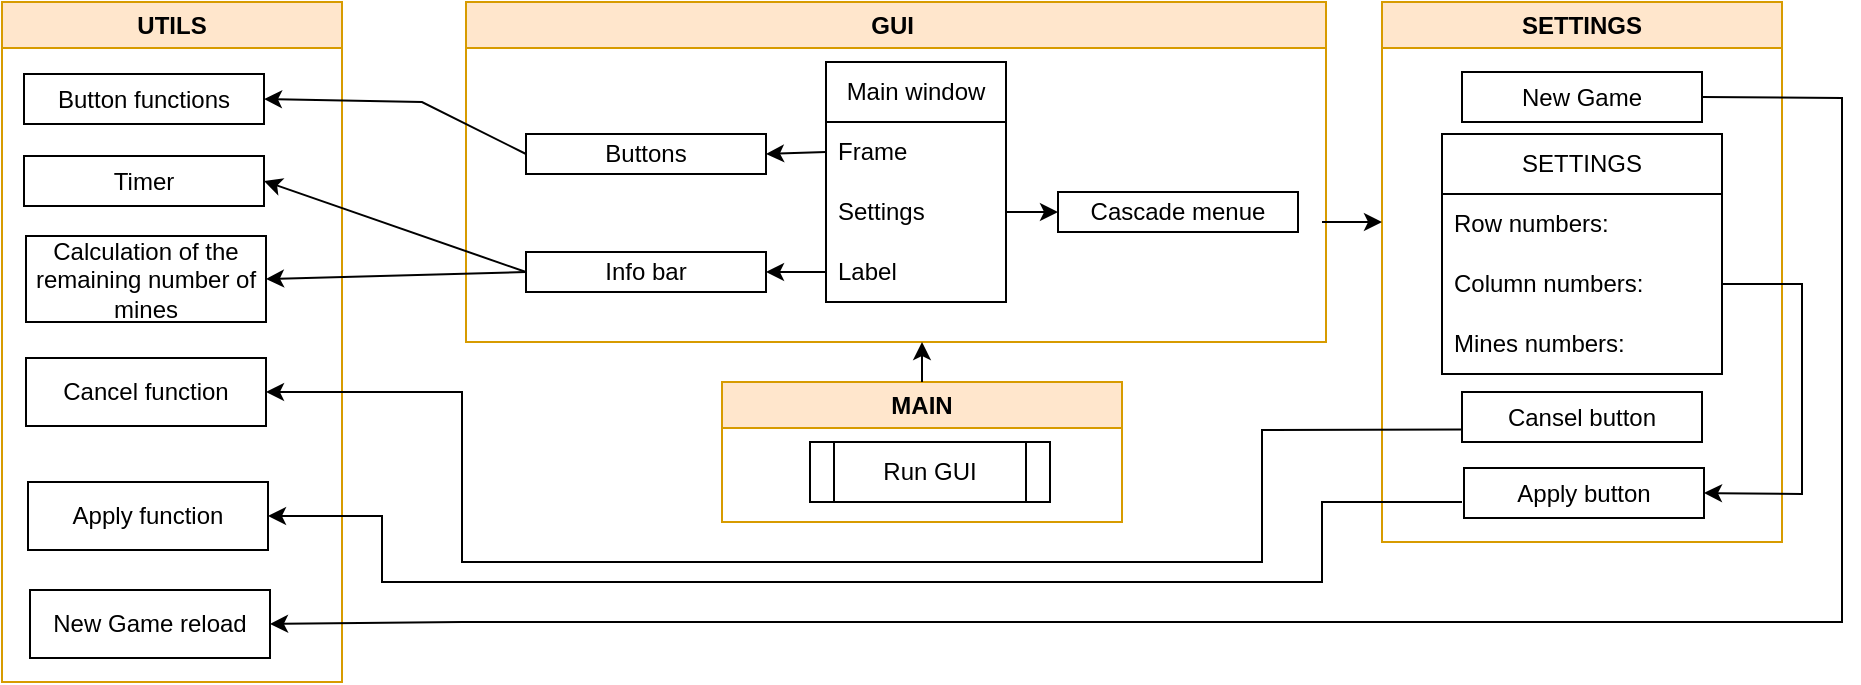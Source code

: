 <mxfile version="23.0.2" type="github">
  <diagram name="Страница — 1" id="tskPfccO-AcvPAsMoFmn">
    <mxGraphModel dx="830" dy="473" grid="1" gridSize="10" guides="1" tooltips="1" connect="1" arrows="1" fold="1" page="1" pageScale="1" pageWidth="827" pageHeight="1169" math="0" shadow="0">
      <root>
        <mxCell id="0" />
        <mxCell id="1" parent="0" />
        <mxCell id="zOaga0ohU-6Iq7fck2n8-3" value="GUI&amp;nbsp;" style="swimlane;whiteSpace=wrap;html=1;fillColor=#ffe6cc;strokeColor=#d79b00;" vertex="1" parent="1">
          <mxGeometry x="242" y="80" width="430" height="170" as="geometry">
            <mxRectangle x="320" y="80" width="70" height="30" as="alternateBounds" />
          </mxGeometry>
        </mxCell>
        <mxCell id="zOaga0ohU-6Iq7fck2n8-5" value="Main window" style="swimlane;fontStyle=0;childLayout=stackLayout;horizontal=1;startSize=30;horizontalStack=0;resizeParent=1;resizeParentMax=0;resizeLast=0;collapsible=1;marginBottom=0;whiteSpace=wrap;html=1;" vertex="1" parent="zOaga0ohU-6Iq7fck2n8-3">
          <mxGeometry x="180" y="30" width="90" height="120" as="geometry" />
        </mxCell>
        <mxCell id="zOaga0ohU-6Iq7fck2n8-6" value="Frame" style="text;strokeColor=none;fillColor=none;align=left;verticalAlign=middle;spacingLeft=4;spacingRight=4;overflow=hidden;points=[[0,0.5],[1,0.5]];portConstraint=eastwest;rotatable=0;whiteSpace=wrap;html=1;" vertex="1" parent="zOaga0ohU-6Iq7fck2n8-5">
          <mxGeometry y="30" width="90" height="30" as="geometry" />
        </mxCell>
        <mxCell id="zOaga0ohU-6Iq7fck2n8-7" value="Settings" style="text;strokeColor=none;fillColor=none;align=left;verticalAlign=middle;spacingLeft=4;spacingRight=4;overflow=hidden;points=[[0,0.5],[1,0.5]];portConstraint=eastwest;rotatable=0;whiteSpace=wrap;html=1;" vertex="1" parent="zOaga0ohU-6Iq7fck2n8-5">
          <mxGeometry y="60" width="90" height="30" as="geometry" />
        </mxCell>
        <mxCell id="zOaga0ohU-6Iq7fck2n8-8" value="Label" style="text;strokeColor=none;fillColor=none;align=left;verticalAlign=middle;spacingLeft=4;spacingRight=4;overflow=hidden;points=[[0,0.5],[1,0.5]];portConstraint=eastwest;rotatable=0;whiteSpace=wrap;html=1;" vertex="1" parent="zOaga0ohU-6Iq7fck2n8-5">
          <mxGeometry y="90" width="90" height="30" as="geometry" />
        </mxCell>
        <mxCell id="zOaga0ohU-6Iq7fck2n8-10" value="Buttons" style="rounded=0;whiteSpace=wrap;html=1;" vertex="1" parent="zOaga0ohU-6Iq7fck2n8-3">
          <mxGeometry x="30" y="66" width="120" height="20" as="geometry" />
        </mxCell>
        <mxCell id="zOaga0ohU-6Iq7fck2n8-11" value="Cascade menue" style="rounded=0;whiteSpace=wrap;html=1;" vertex="1" parent="zOaga0ohU-6Iq7fck2n8-3">
          <mxGeometry x="296" y="95" width="120" height="20" as="geometry" />
        </mxCell>
        <mxCell id="zOaga0ohU-6Iq7fck2n8-12" value="Info bar" style="rounded=0;whiteSpace=wrap;html=1;" vertex="1" parent="zOaga0ohU-6Iq7fck2n8-3">
          <mxGeometry x="30" y="125" width="120" height="20" as="geometry" />
        </mxCell>
        <mxCell id="zOaga0ohU-6Iq7fck2n8-15" value="" style="endArrow=classic;html=1;rounded=0;exitX=0;exitY=0.5;exitDx=0;exitDy=0;entryX=1;entryY=0.5;entryDx=0;entryDy=0;" edge="1" parent="zOaga0ohU-6Iq7fck2n8-3" source="zOaga0ohU-6Iq7fck2n8-6" target="zOaga0ohU-6Iq7fck2n8-10">
          <mxGeometry width="50" height="50" relative="1" as="geometry">
            <mxPoint x="100" y="210" as="sourcePoint" />
            <mxPoint x="130" y="75" as="targetPoint" />
          </mxGeometry>
        </mxCell>
        <mxCell id="zOaga0ohU-6Iq7fck2n8-16" value="" style="endArrow=classic;html=1;rounded=0;exitX=0;exitY=0.5;exitDx=0;exitDy=0;entryX=1;entryY=0.5;entryDx=0;entryDy=0;" edge="1" parent="zOaga0ohU-6Iq7fck2n8-3" source="zOaga0ohU-6Iq7fck2n8-8" target="zOaga0ohU-6Iq7fck2n8-12">
          <mxGeometry width="50" height="50" relative="1" as="geometry">
            <mxPoint x="100" y="210" as="sourcePoint" />
            <mxPoint x="150" y="160" as="targetPoint" />
          </mxGeometry>
        </mxCell>
        <mxCell id="zOaga0ohU-6Iq7fck2n8-17" value="" style="endArrow=classic;html=1;rounded=0;exitX=1;exitY=0.5;exitDx=0;exitDy=0;entryX=0;entryY=0.5;entryDx=0;entryDy=0;" edge="1" parent="zOaga0ohU-6Iq7fck2n8-3" source="zOaga0ohU-6Iq7fck2n8-7" target="zOaga0ohU-6Iq7fck2n8-11">
          <mxGeometry width="50" height="50" relative="1" as="geometry">
            <mxPoint x="148" y="210" as="sourcePoint" />
            <mxPoint x="198" y="160" as="targetPoint" />
          </mxGeometry>
        </mxCell>
        <mxCell id="zOaga0ohU-6Iq7fck2n8-18" value="MAIN" style="swimlane;whiteSpace=wrap;html=1;fillColor=#ffe6cc;strokeColor=#d79b00;" vertex="1" parent="1">
          <mxGeometry x="370" y="270" width="200" height="70" as="geometry" />
        </mxCell>
        <mxCell id="zOaga0ohU-6Iq7fck2n8-20" value="Run GUI" style="shape=process;whiteSpace=wrap;html=1;backgroundOutline=1;" vertex="1" parent="zOaga0ohU-6Iq7fck2n8-18">
          <mxGeometry x="44" y="30" width="120" height="30" as="geometry" />
        </mxCell>
        <mxCell id="zOaga0ohU-6Iq7fck2n8-21" value="" style="endArrow=classic;html=1;rounded=0;exitX=0.5;exitY=0;exitDx=0;exitDy=0;" edge="1" parent="1" source="zOaga0ohU-6Iq7fck2n8-18">
          <mxGeometry width="50" height="50" relative="1" as="geometry">
            <mxPoint x="390" y="290" as="sourcePoint" />
            <mxPoint x="470" y="250" as="targetPoint" />
          </mxGeometry>
        </mxCell>
        <mxCell id="zOaga0ohU-6Iq7fck2n8-22" value="UTILS" style="swimlane;whiteSpace=wrap;html=1;fillColor=#ffe6cc;strokeColor=#d79b00;" vertex="1" parent="1">
          <mxGeometry x="10" y="80" width="170" height="340" as="geometry" />
        </mxCell>
        <mxCell id="zOaga0ohU-6Iq7fck2n8-32" value="Button functions" style="rounded=0;whiteSpace=wrap;html=1;" vertex="1" parent="zOaga0ohU-6Iq7fck2n8-22">
          <mxGeometry x="11" y="36" width="120" height="25" as="geometry" />
        </mxCell>
        <mxCell id="zOaga0ohU-6Iq7fck2n8-51" value="New Game reload" style="rounded=0;whiteSpace=wrap;html=1;" vertex="1" parent="zOaga0ohU-6Iq7fck2n8-22">
          <mxGeometry x="14" y="294" width="120" height="34" as="geometry" />
        </mxCell>
        <mxCell id="zOaga0ohU-6Iq7fck2n8-52" value="Cancel function" style="rounded=0;whiteSpace=wrap;html=1;" vertex="1" parent="zOaga0ohU-6Iq7fck2n8-22">
          <mxGeometry x="12" y="178" width="120" height="34" as="geometry" />
        </mxCell>
        <mxCell id="zOaga0ohU-6Iq7fck2n8-54" value="Apply function" style="rounded=0;whiteSpace=wrap;html=1;" vertex="1" parent="zOaga0ohU-6Iq7fck2n8-22">
          <mxGeometry x="13" y="240" width="120" height="34" as="geometry" />
        </mxCell>
        <mxCell id="zOaga0ohU-6Iq7fck2n8-33" value="" style="endArrow=classic;html=1;rounded=0;entryX=1;entryY=0.5;entryDx=0;entryDy=0;exitX=0;exitY=0.5;exitDx=0;exitDy=0;" edge="1" parent="1" source="zOaga0ohU-6Iq7fck2n8-10" target="zOaga0ohU-6Iq7fck2n8-32">
          <mxGeometry width="50" height="50" relative="1" as="geometry">
            <mxPoint x="270" y="160" as="sourcePoint" />
            <mxPoint x="440" y="240" as="targetPoint" />
            <Array as="points">
              <mxPoint x="220" y="130" />
            </Array>
          </mxGeometry>
        </mxCell>
        <mxCell id="zOaga0ohU-6Iq7fck2n8-34" value="Timer" style="rounded=0;whiteSpace=wrap;html=1;" vertex="1" parent="1">
          <mxGeometry x="21" y="157" width="120" height="25" as="geometry" />
        </mxCell>
        <mxCell id="zOaga0ohU-6Iq7fck2n8-35" value="Calculation of the remaining number of mines" style="rounded=0;whiteSpace=wrap;html=1;" vertex="1" parent="1">
          <mxGeometry x="22" y="197" width="120" height="43" as="geometry" />
        </mxCell>
        <mxCell id="zOaga0ohU-6Iq7fck2n8-36" value="" style="endArrow=classic;html=1;rounded=0;entryX=1;entryY=0.5;entryDx=0;entryDy=0;exitX=0;exitY=0.5;exitDx=0;exitDy=0;" edge="1" parent="1" source="zOaga0ohU-6Iq7fck2n8-12" target="zOaga0ohU-6Iq7fck2n8-34">
          <mxGeometry width="50" height="50" relative="1" as="geometry">
            <mxPoint x="390" y="290" as="sourcePoint" />
            <mxPoint x="440" y="240" as="targetPoint" />
          </mxGeometry>
        </mxCell>
        <mxCell id="zOaga0ohU-6Iq7fck2n8-37" value="" style="endArrow=classic;html=1;rounded=0;entryX=1;entryY=0.5;entryDx=0;entryDy=0;exitX=0;exitY=0.5;exitDx=0;exitDy=0;" edge="1" parent="1" source="zOaga0ohU-6Iq7fck2n8-12" target="zOaga0ohU-6Iq7fck2n8-35">
          <mxGeometry width="50" height="50" relative="1" as="geometry">
            <mxPoint x="390" y="290" as="sourcePoint" />
            <mxPoint x="440" y="240" as="targetPoint" />
          </mxGeometry>
        </mxCell>
        <mxCell id="zOaga0ohU-6Iq7fck2n8-38" value="SETTINGS" style="swimlane;whiteSpace=wrap;html=1;fillColor=#ffe6cc;strokeColor=#d79b00;" vertex="1" parent="1">
          <mxGeometry x="700" y="80" width="200" height="270" as="geometry" />
        </mxCell>
        <mxCell id="zOaga0ohU-6Iq7fck2n8-40" value="New Game" style="rounded=0;whiteSpace=wrap;html=1;" vertex="1" parent="zOaga0ohU-6Iq7fck2n8-38">
          <mxGeometry x="40" y="35" width="120" height="25" as="geometry" />
        </mxCell>
        <mxCell id="zOaga0ohU-6Iq7fck2n8-41" value="SETTINGS" style="swimlane;fontStyle=0;childLayout=stackLayout;horizontal=1;startSize=30;horizontalStack=0;resizeParent=1;resizeParentMax=0;resizeLast=0;collapsible=1;marginBottom=0;whiteSpace=wrap;html=1;" vertex="1" parent="zOaga0ohU-6Iq7fck2n8-38">
          <mxGeometry x="30" y="66" width="140" height="120" as="geometry" />
        </mxCell>
        <mxCell id="zOaga0ohU-6Iq7fck2n8-42" value="Row numbers:" style="text;strokeColor=none;fillColor=none;align=left;verticalAlign=middle;spacingLeft=4;spacingRight=4;overflow=hidden;points=[[0,0.5],[1,0.5]];portConstraint=eastwest;rotatable=0;whiteSpace=wrap;html=1;" vertex="1" parent="zOaga0ohU-6Iq7fck2n8-41">
          <mxGeometry y="30" width="140" height="30" as="geometry" />
        </mxCell>
        <mxCell id="zOaga0ohU-6Iq7fck2n8-43" value="Column numbers:" style="text;strokeColor=none;fillColor=none;align=left;verticalAlign=middle;spacingLeft=4;spacingRight=4;overflow=hidden;points=[[0,0.5],[1,0.5]];portConstraint=eastwest;rotatable=0;whiteSpace=wrap;html=1;" vertex="1" parent="zOaga0ohU-6Iq7fck2n8-41">
          <mxGeometry y="60" width="140" height="30" as="geometry" />
        </mxCell>
        <mxCell id="zOaga0ohU-6Iq7fck2n8-44" value="Mines numbers:" style="text;strokeColor=none;fillColor=none;align=left;verticalAlign=middle;spacingLeft=4;spacingRight=4;overflow=hidden;points=[[0,0.5],[1,0.5]];portConstraint=eastwest;rotatable=0;whiteSpace=wrap;html=1;" vertex="1" parent="zOaga0ohU-6Iq7fck2n8-41">
          <mxGeometry y="90" width="140" height="30" as="geometry" />
        </mxCell>
        <mxCell id="zOaga0ohU-6Iq7fck2n8-48" value="Cansel button" style="rounded=0;whiteSpace=wrap;html=1;" vertex="1" parent="zOaga0ohU-6Iq7fck2n8-38">
          <mxGeometry x="40" y="195" width="120" height="25" as="geometry" />
        </mxCell>
        <mxCell id="zOaga0ohU-6Iq7fck2n8-46" value="" style="endArrow=classic;html=1;rounded=0;" edge="1" parent="1">
          <mxGeometry width="50" height="50" relative="1" as="geometry">
            <mxPoint x="670" y="190" as="sourcePoint" />
            <mxPoint x="700" y="190" as="targetPoint" />
          </mxGeometry>
        </mxCell>
        <mxCell id="zOaga0ohU-6Iq7fck2n8-49" value="Apply button" style="rounded=0;whiteSpace=wrap;html=1;" vertex="1" parent="1">
          <mxGeometry x="741" y="313" width="120" height="25" as="geometry" />
        </mxCell>
        <mxCell id="zOaga0ohU-6Iq7fck2n8-55" value="" style="endArrow=classic;html=1;rounded=0;exitX=1;exitY=0.5;exitDx=0;exitDy=0;entryX=1;entryY=0.5;entryDx=0;entryDy=0;" edge="1" parent="1" source="zOaga0ohU-6Iq7fck2n8-40" target="zOaga0ohU-6Iq7fck2n8-51">
          <mxGeometry width="50" height="50" relative="1" as="geometry">
            <mxPoint x="790" y="240" as="sourcePoint" />
            <mxPoint x="840" y="190" as="targetPoint" />
            <Array as="points">
              <mxPoint x="930" y="128" />
              <mxPoint x="930" y="390" />
              <mxPoint x="510" y="390" />
              <mxPoint x="240" y="390" />
            </Array>
          </mxGeometry>
        </mxCell>
        <mxCell id="zOaga0ohU-6Iq7fck2n8-56" value="" style="endArrow=classic;html=1;rounded=0;entryX=1;entryY=0.5;entryDx=0;entryDy=0;exitX=0;exitY=0.75;exitDx=0;exitDy=0;" edge="1" parent="1" source="zOaga0ohU-6Iq7fck2n8-48" target="zOaga0ohU-6Iq7fck2n8-52">
          <mxGeometry width="50" height="50" relative="1" as="geometry">
            <mxPoint x="850" y="288" as="sourcePoint" />
            <mxPoint x="680" y="300" as="targetPoint" />
            <Array as="points">
              <mxPoint x="640" y="294" />
              <mxPoint x="640" y="360" />
              <mxPoint x="240" y="360" />
              <mxPoint x="240" y="275" />
            </Array>
          </mxGeometry>
        </mxCell>
        <mxCell id="zOaga0ohU-6Iq7fck2n8-57" value="" style="endArrow=classic;html=1;rounded=0;entryX=1;entryY=0.5;entryDx=0;entryDy=0;" edge="1" parent="1" target="zOaga0ohU-6Iq7fck2n8-54">
          <mxGeometry width="50" height="50" relative="1" as="geometry">
            <mxPoint x="740" y="330" as="sourcePoint" />
            <mxPoint x="800" y="300" as="targetPoint" />
            <Array as="points">
              <mxPoint x="670" y="330" />
              <mxPoint x="670" y="370" />
              <mxPoint x="470" y="370" />
              <mxPoint x="200" y="370" />
              <mxPoint x="200" y="337" />
            </Array>
          </mxGeometry>
        </mxCell>
        <mxCell id="zOaga0ohU-6Iq7fck2n8-58" value="" style="endArrow=classic;html=1;rounded=0;exitX=1;exitY=0.5;exitDx=0;exitDy=0;entryX=1;entryY=0.5;entryDx=0;entryDy=0;" edge="1" parent="1" source="zOaga0ohU-6Iq7fck2n8-43" target="zOaga0ohU-6Iq7fck2n8-49">
          <mxGeometry width="50" height="50" relative="1" as="geometry">
            <mxPoint x="780" y="350" as="sourcePoint" />
            <mxPoint x="830" y="300" as="targetPoint" />
            <Array as="points">
              <mxPoint x="910" y="221" />
              <mxPoint x="910" y="326" />
            </Array>
          </mxGeometry>
        </mxCell>
      </root>
    </mxGraphModel>
  </diagram>
</mxfile>
